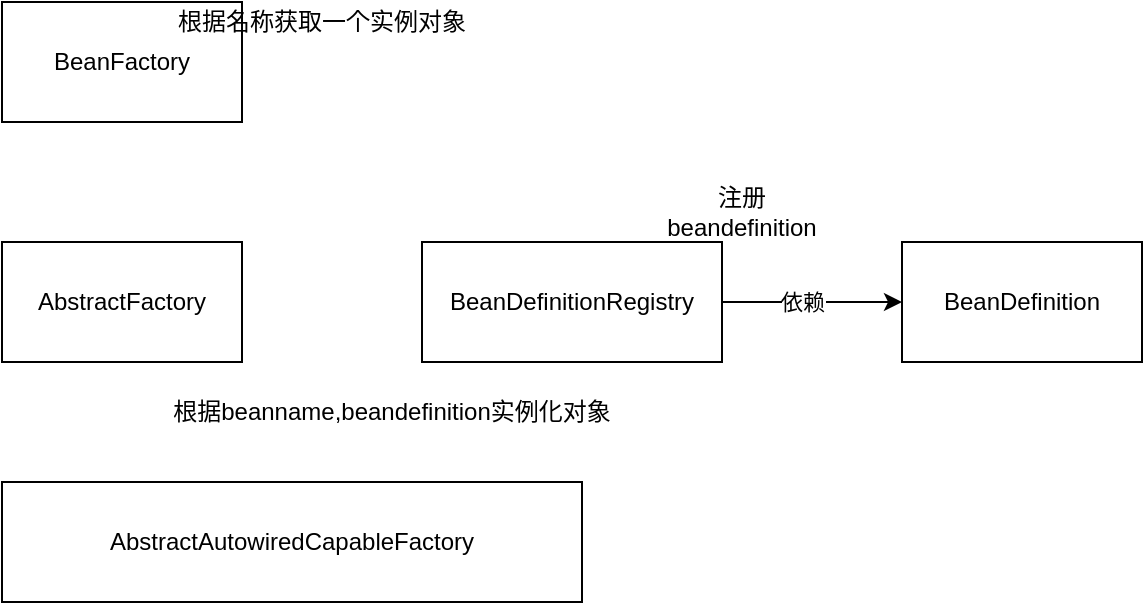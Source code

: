 <mxfile version="20.7.4" type="github">
  <diagram id="dS-H6RdvGtDqhANUqR_T" name="第 1 页">
    <mxGraphModel dx="826" dy="536" grid="1" gridSize="10" guides="1" tooltips="1" connect="1" arrows="1" fold="1" page="1" pageScale="1" pageWidth="827" pageHeight="1169" math="0" shadow="0">
      <root>
        <mxCell id="0" />
        <mxCell id="1" parent="0" />
        <mxCell id="Ys2CUjfUv_H-y-x5qjIL-1" value="BeanFactory" style="rounded=0;whiteSpace=wrap;html=1;" parent="1" vertex="1">
          <mxGeometry x="110" y="160" width="120" height="60" as="geometry" />
        </mxCell>
        <mxCell id="Ys2CUjfUv_H-y-x5qjIL-3" value="根据名称获取一个实例对象" style="text;html=1;strokeColor=none;fillColor=none;align=center;verticalAlign=middle;whiteSpace=wrap;rounded=0;" parent="1" vertex="1">
          <mxGeometry x="190" y="160" width="160" height="20" as="geometry" />
        </mxCell>
        <mxCell id="Ys2CUjfUv_H-y-x5qjIL-6" style="edgeStyle=orthogonalEdgeStyle;rounded=0;orthogonalLoop=1;jettySize=auto;html=1;exitX=1;exitY=0.5;exitDx=0;exitDy=0;entryX=0;entryY=0.5;entryDx=0;entryDy=0;" parent="1" source="Ys2CUjfUv_H-y-x5qjIL-4" target="Ys2CUjfUv_H-y-x5qjIL-5" edge="1">
          <mxGeometry relative="1" as="geometry" />
        </mxCell>
        <mxCell id="Ys2CUjfUv_H-y-x5qjIL-9" value="依赖" style="edgeLabel;html=1;align=center;verticalAlign=middle;resizable=0;points=[];" parent="Ys2CUjfUv_H-y-x5qjIL-6" vertex="1" connectable="0">
          <mxGeometry x="-0.111" y="1" relative="1" as="geometry">
            <mxPoint y="1" as="offset" />
          </mxGeometry>
        </mxCell>
        <mxCell id="Ys2CUjfUv_H-y-x5qjIL-4" value="BeanDefinitionRegistry" style="rounded=0;whiteSpace=wrap;html=1;" parent="1" vertex="1">
          <mxGeometry x="320" y="280" width="150" height="60" as="geometry" />
        </mxCell>
        <mxCell id="Ys2CUjfUv_H-y-x5qjIL-5" value="BeanDefinition" style="rounded=0;whiteSpace=wrap;html=1;" parent="1" vertex="1">
          <mxGeometry x="560" y="280" width="120" height="60" as="geometry" />
        </mxCell>
        <mxCell id="Ys2CUjfUv_H-y-x5qjIL-8" value="注册beandefinition" style="text;html=1;strokeColor=none;fillColor=none;align=center;verticalAlign=middle;whiteSpace=wrap;rounded=0;" parent="1" vertex="1">
          <mxGeometry x="430" y="250" width="100" height="30" as="geometry" />
        </mxCell>
        <mxCell id="4ATn1EZ_51mZzCeht5Wi-1" value="AbstractFactory" style="rounded=0;whiteSpace=wrap;html=1;" vertex="1" parent="1">
          <mxGeometry x="110" y="280" width="120" height="60" as="geometry" />
        </mxCell>
        <mxCell id="4ATn1EZ_51mZzCeht5Wi-2" value="根据beanname,beandefinition实例化对象" style="text;html=1;strokeColor=none;fillColor=none;align=center;verticalAlign=middle;whiteSpace=wrap;rounded=0;" vertex="1" parent="1">
          <mxGeometry x="190" y="350" width="230" height="30" as="geometry" />
        </mxCell>
        <mxCell id="4ATn1EZ_51mZzCeht5Wi-3" value="AbstractAutowiredCapableFactory" style="rounded=0;whiteSpace=wrap;html=1;" vertex="1" parent="1">
          <mxGeometry x="110" y="400" width="290" height="60" as="geometry" />
        </mxCell>
      </root>
    </mxGraphModel>
  </diagram>
</mxfile>

